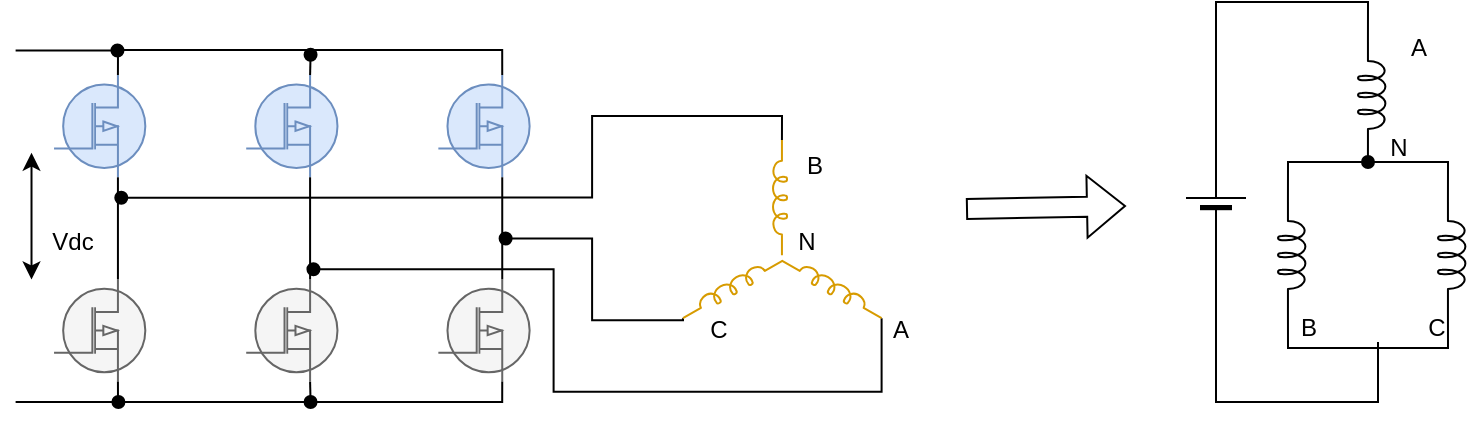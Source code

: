 <mxfile version="24.8.4">
  <diagram name="空间矢量电压等效" id="nmngKGhftoSC0VJmCKeP">
    <mxGraphModel dx="954" dy="558" grid="1" gridSize="10" guides="1" tooltips="1" connect="1" arrows="1" fold="1" page="1" pageScale="1" pageWidth="827" pageHeight="1169" math="0" shadow="0">
      <root>
        <mxCell id="0" />
        <mxCell id="1" parent="0" />
        <mxCell id="5_YuhG84WlwaUPd1VmNm-36" value="" style="group" vertex="1" connectable="0" parent="1">
          <mxGeometry x="80" y="48" width="461.744" height="190" as="geometry" />
        </mxCell>
        <mxCell id="5_YuhG84WlwaUPd1VmNm-1" value="" style="verticalLabelPosition=bottom;shadow=0;dashed=0;align=center;html=1;verticalAlign=top;shape=mxgraph.electrical.mosfets1.p-channel_mosfet_1;fillColor=#dae8fc;strokeColor=#6c8ebf;" vertex="1" parent="5_YuhG84WlwaUPd1VmNm-36">
          <mxGeometry x="24.02" y="26.559" width="45.637" height="51.075" as="geometry" />
        </mxCell>
        <mxCell id="5_YuhG84WlwaUPd1VmNm-2" value="" style="verticalLabelPosition=bottom;shadow=0;dashed=0;align=center;html=1;verticalAlign=top;shape=mxgraph.electrical.mosfets1.p-channel_mosfet_1;fillColor=#f5f5f5;strokeColor=#666666;fontColor=#333333;" vertex="1" parent="5_YuhG84WlwaUPd1VmNm-36">
          <mxGeometry x="24.02" y="128.71" width="45.637" height="51.075" as="geometry" />
        </mxCell>
        <mxCell id="5_YuhG84WlwaUPd1VmNm-3" style="edgeStyle=orthogonalEdgeStyle;rounded=0;orthogonalLoop=1;jettySize=auto;html=1;exitX=0.7;exitY=0;exitDx=0;exitDy=0;exitPerimeter=0;endArrow=oval;endFill=1;" edge="1" source="5_YuhG84WlwaUPd1VmNm-4" parent="5_YuhG84WlwaUPd1VmNm-36">
          <mxGeometry relative="1" as="geometry">
            <mxPoint x="152.284" y="16.344" as="targetPoint" />
          </mxGeometry>
        </mxCell>
        <mxCell id="5_YuhG84WlwaUPd1VmNm-4" value="" style="verticalLabelPosition=bottom;shadow=0;dashed=0;align=center;html=1;verticalAlign=top;shape=mxgraph.electrical.mosfets1.p-channel_mosfet_1;fillColor=#dae8fc;strokeColor=#6c8ebf;" vertex="1" parent="5_YuhG84WlwaUPd1VmNm-36">
          <mxGeometry x="120.098" y="26.559" width="45.637" height="51.075" as="geometry" />
        </mxCell>
        <mxCell id="5_YuhG84WlwaUPd1VmNm-5" style="edgeStyle=orthogonalEdgeStyle;rounded=0;orthogonalLoop=1;jettySize=auto;html=1;exitX=0.7;exitY=1;exitDx=0;exitDy=0;exitPerimeter=0;endArrow=oval;endFill=1;" edge="1" source="5_YuhG84WlwaUPd1VmNm-6" parent="5_YuhG84WlwaUPd1VmNm-36">
          <mxGeometry relative="1" as="geometry">
            <mxPoint x="152.284" y="190" as="targetPoint" />
          </mxGeometry>
        </mxCell>
        <mxCell id="5_YuhG84WlwaUPd1VmNm-6" value="" style="verticalLabelPosition=bottom;shadow=0;dashed=0;align=center;html=1;verticalAlign=top;shape=mxgraph.electrical.mosfets1.p-channel_mosfet_1;fillColor=#f5f5f5;strokeColor=#666666;fontColor=#333333;" vertex="1" parent="5_YuhG84WlwaUPd1VmNm-36">
          <mxGeometry x="120.098" y="128.71" width="45.637" height="51.075" as="geometry" />
        </mxCell>
        <mxCell id="5_YuhG84WlwaUPd1VmNm-7" value="" style="verticalLabelPosition=bottom;shadow=0;dashed=0;align=center;html=1;verticalAlign=top;shape=mxgraph.electrical.mosfets1.p-channel_mosfet_1;fillColor=#dae8fc;strokeColor=#6c8ebf;" vertex="1" parent="5_YuhG84WlwaUPd1VmNm-36">
          <mxGeometry x="216.176" y="26.559" width="45.637" height="51.075" as="geometry" />
        </mxCell>
        <mxCell id="5_YuhG84WlwaUPd1VmNm-8" value="" style="verticalLabelPosition=bottom;shadow=0;dashed=0;align=center;html=1;verticalAlign=top;shape=mxgraph.electrical.mosfets1.p-channel_mosfet_1;fillColor=#f5f5f5;strokeColor=#666666;fontColor=#333333;" vertex="1" parent="5_YuhG84WlwaUPd1VmNm-36">
          <mxGeometry x="216.176" y="128.71" width="45.637" height="51.075" as="geometry" />
        </mxCell>
        <mxCell id="5_YuhG84WlwaUPd1VmNm-9" style="edgeStyle=orthogonalEdgeStyle;rounded=0;orthogonalLoop=1;jettySize=auto;html=1;exitX=0.7;exitY=0;exitDx=0;exitDy=0;exitPerimeter=0;entryX=0.7;entryY=0;entryDx=0;entryDy=0;entryPerimeter=0;endArrow=none;endFill=0;" edge="1" source="5_YuhG84WlwaUPd1VmNm-1" target="5_YuhG84WlwaUPd1VmNm-7" parent="5_YuhG84WlwaUPd1VmNm-36">
          <mxGeometry relative="1" as="geometry">
            <Array as="points">
              <mxPoint x="56.116" y="14.074" />
              <mxPoint x="248.058" y="14.074" />
            </Array>
          </mxGeometry>
        </mxCell>
        <mxCell id="5_YuhG84WlwaUPd1VmNm-10" style="edgeStyle=orthogonalEdgeStyle;rounded=0;orthogonalLoop=1;jettySize=auto;html=1;exitX=0.7;exitY=1;exitDx=0;exitDy=0;exitPerimeter=0;entryX=0.7;entryY=0;entryDx=0;entryDy=0;entryPerimeter=0;endArrow=none;endFill=0;" edge="1" source="5_YuhG84WlwaUPd1VmNm-1" target="5_YuhG84WlwaUPd1VmNm-2" parent="5_YuhG84WlwaUPd1VmNm-36">
          <mxGeometry relative="1" as="geometry" />
        </mxCell>
        <mxCell id="5_YuhG84WlwaUPd1VmNm-11" style="edgeStyle=orthogonalEdgeStyle;rounded=0;orthogonalLoop=1;jettySize=auto;html=1;exitX=0.7;exitY=1;exitDx=0;exitDy=0;exitPerimeter=0;entryX=0.7;entryY=0;entryDx=0;entryDy=0;entryPerimeter=0;endArrow=none;endFill=0;" edge="1" source="5_YuhG84WlwaUPd1VmNm-4" target="5_YuhG84WlwaUPd1VmNm-6" parent="5_YuhG84WlwaUPd1VmNm-36">
          <mxGeometry relative="1" as="geometry" />
        </mxCell>
        <mxCell id="5_YuhG84WlwaUPd1VmNm-12" style="edgeStyle=orthogonalEdgeStyle;rounded=0;orthogonalLoop=1;jettySize=auto;html=1;exitX=0.7;exitY=1;exitDx=0;exitDy=0;exitPerimeter=0;entryX=0.7;entryY=0;entryDx=0;entryDy=0;entryPerimeter=0;endArrow=none;endFill=0;" edge="1" source="5_YuhG84WlwaUPd1VmNm-7" target="5_YuhG84WlwaUPd1VmNm-8" parent="5_YuhG84WlwaUPd1VmNm-36">
          <mxGeometry relative="1" as="geometry" />
        </mxCell>
        <mxCell id="5_YuhG84WlwaUPd1VmNm-13" style="edgeStyle=orthogonalEdgeStyle;rounded=0;orthogonalLoop=1;jettySize=auto;html=1;exitX=0.7;exitY=1;exitDx=0;exitDy=0;exitPerimeter=0;entryX=0.7;entryY=1;entryDx=0;entryDy=0;entryPerimeter=0;endArrow=none;endFill=0;" edge="1" source="5_YuhG84WlwaUPd1VmNm-2" target="5_YuhG84WlwaUPd1VmNm-8" parent="5_YuhG84WlwaUPd1VmNm-36">
          <mxGeometry relative="1" as="geometry">
            <Array as="points">
              <mxPoint x="56.116" y="190" />
              <mxPoint x="248.058" y="190" />
            </Array>
          </mxGeometry>
        </mxCell>
        <mxCell id="5_YuhG84WlwaUPd1VmNm-20" value="" style="endArrow=none;html=1;rounded=0;startArrow=oval;startFill=1;" edge="1" parent="5_YuhG84WlwaUPd1VmNm-36">
          <mxGeometry width="50" height="50" relative="1" as="geometry">
            <mxPoint x="55.725" y="14.233" as="sourcePoint" />
            <mxPoint x="4.804" y="14.233" as="targetPoint" />
          </mxGeometry>
        </mxCell>
        <mxCell id="5_YuhG84WlwaUPd1VmNm-21" value="" style="endArrow=none;html=1;rounded=0;startArrow=oval;startFill=1;" edge="1" parent="5_YuhG84WlwaUPd1VmNm-36">
          <mxGeometry width="50" height="50" relative="1" as="geometry">
            <mxPoint x="56.206" y="190" as="sourcePoint" />
            <mxPoint x="4.804" y="190" as="targetPoint" />
          </mxGeometry>
        </mxCell>
        <mxCell id="5_YuhG84WlwaUPd1VmNm-23" value="" style="group" vertex="1" connectable="0" parent="5_YuhG84WlwaUPd1VmNm-36">
          <mxGeometry x="336.273" y="57.204" width="125.471" height="111.72" as="geometry" />
        </mxCell>
        <mxCell id="5_YuhG84WlwaUPd1VmNm-24" value="" style="group" vertex="1" connectable="0" parent="5_YuhG84WlwaUPd1VmNm-23">
          <mxGeometry width="125.471" height="111.72" as="geometry" />
        </mxCell>
        <mxCell id="5_YuhG84WlwaUPd1VmNm-25" style="edgeStyle=orthogonalEdgeStyle;rounded=0;orthogonalLoop=1;jettySize=auto;html=1;exitX=0;exitY=0.645;exitDx=0;exitDy=0;exitPerimeter=0;endArrow=oval;endFill=1;" edge="1" parent="5_YuhG84WlwaUPd1VmNm-24" source="5_YuhG84WlwaUPd1VmNm-26">
          <mxGeometry relative="1" as="geometry">
            <mxPoint x="-86.47" y="51.075" as="targetPoint" />
            <Array as="points">
              <mxPoint x="-43.235" y="91.935" />
              <mxPoint x="-43.235" y="51.075" />
            </Array>
          </mxGeometry>
        </mxCell>
        <mxCell id="5_YuhG84WlwaUPd1VmNm-26" value="" style="pointerEvents=1;verticalLabelPosition=bottom;shadow=0;dashed=0;align=center;html=1;verticalAlign=top;shape=mxgraph.electrical.inductors.inductor_5;rotation=-30;fillColor=#ffe6cc;strokeColor=#d79b00;" vertex="1" parent="5_YuhG84WlwaUPd1VmNm-24">
          <mxGeometry x="-2.18" y="72.016" width="57.647" height="7.151" as="geometry" />
        </mxCell>
        <mxCell id="5_YuhG84WlwaUPd1VmNm-27" style="edgeStyle=orthogonalEdgeStyle;rounded=0;orthogonalLoop=1;jettySize=auto;html=1;exitX=1;exitY=0.645;exitDx=0;exitDy=0;exitPerimeter=0;endArrow=oval;endFill=1;" edge="1" parent="5_YuhG84WlwaUPd1VmNm-24" source="5_YuhG84WlwaUPd1VmNm-28">
          <mxGeometry relative="1" as="geometry">
            <mxPoint x="-278.626" y="30.645" as="targetPoint" />
            <Array as="points">
              <mxPoint x="51.882" y="-10.215" />
              <mxPoint x="-43.235" y="-10.215" />
              <mxPoint x="-43.235" y="31.156" />
            </Array>
          </mxGeometry>
        </mxCell>
        <mxCell id="5_YuhG84WlwaUPd1VmNm-28" value="" style="pointerEvents=1;verticalLabelPosition=bottom;shadow=0;dashed=0;align=center;html=1;verticalAlign=top;shape=mxgraph.electrical.inductors.inductor_5;rotation=-90;fillColor=#ffe6cc;strokeColor=#d79b00;" vertex="1" parent="5_YuhG84WlwaUPd1VmNm-24">
          <mxGeometry x="21.839" y="27.07" width="57.647" height="7.151" as="geometry" />
        </mxCell>
        <mxCell id="5_YuhG84WlwaUPd1VmNm-29" style="edgeStyle=orthogonalEdgeStyle;rounded=0;orthogonalLoop=1;jettySize=auto;html=1;exitX=1;exitY=0.645;exitDx=0;exitDy=0;exitPerimeter=0;endArrow=oval;endFill=1;" edge="1" parent="5_YuhG84WlwaUPd1VmNm-24" source="5_YuhG84WlwaUPd1VmNm-30">
          <mxGeometry relative="1" as="geometry">
            <mxPoint x="-182.548" y="66.398" as="targetPoint" />
            <Array as="points">
              <mxPoint x="101.362" y="127.688" />
              <mxPoint x="-62.451" y="127.688" />
              <mxPoint x="-62.451" y="66.909" />
            </Array>
          </mxGeometry>
        </mxCell>
        <mxCell id="5_YuhG84WlwaUPd1VmNm-30" value="" style="pointerEvents=1;verticalLabelPosition=bottom;shadow=0;dashed=0;align=center;html=1;verticalAlign=top;shape=mxgraph.electrical.inductors.inductor_5;rotation=30;fillColor=#ffe6cc;strokeColor=#d79b00;" vertex="1" parent="5_YuhG84WlwaUPd1VmNm-24">
          <mxGeometry x="48.261" y="72.016" width="57.647" height="7.151" as="geometry" />
        </mxCell>
        <mxCell id="5_YuhG84WlwaUPd1VmNm-31" value="B" style="text;html=1;align=center;verticalAlign=middle;resizable=0;points=[];autosize=1;strokeColor=none;fillColor=none;" vertex="1" parent="5_YuhG84WlwaUPd1VmNm-24">
          <mxGeometry x="52.844" width="30" height="30" as="geometry" />
        </mxCell>
        <mxCell id="5_YuhG84WlwaUPd1VmNm-32" value="A" style="text;html=1;align=center;verticalAlign=middle;resizable=0;points=[];autosize=1;strokeColor=none;fillColor=none;" vertex="1" parent="5_YuhG84WlwaUPd1VmNm-24">
          <mxGeometry x="95.471" y="81.72" width="30" height="30" as="geometry" />
        </mxCell>
        <mxCell id="5_YuhG84WlwaUPd1VmNm-33" value="C" style="text;html=1;align=center;verticalAlign=middle;resizable=0;points=[];autosize=1;strokeColor=none;fillColor=none;" vertex="1" parent="5_YuhG84WlwaUPd1VmNm-24">
          <mxGeometry x="4.805" y="81.72" width="30" height="30" as="geometry" />
        </mxCell>
        <mxCell id="5_YuhG84WlwaUPd1VmNm-39" value="N" style="text;html=1;align=center;verticalAlign=middle;resizable=0;points=[];autosize=1;strokeColor=none;fillColor=none;" vertex="1" parent="5_YuhG84WlwaUPd1VmNm-24">
          <mxGeometry x="48.258" y="37.796" width="30" height="30" as="geometry" />
        </mxCell>
        <mxCell id="5_YuhG84WlwaUPd1VmNm-37" value="" style="endArrow=classic;startArrow=classic;html=1;rounded=0;" edge="1" parent="5_YuhG84WlwaUPd1VmNm-36">
          <mxGeometry width="50" height="50" relative="1" as="geometry">
            <mxPoint x="12.754" y="128.707" as="sourcePoint" />
            <mxPoint x="12.754" y="65.374" as="targetPoint" />
          </mxGeometry>
        </mxCell>
        <mxCell id="5_YuhG84WlwaUPd1VmNm-38" value="Vdc" style="text;html=1;align=center;verticalAlign=middle;resizable=0;points=[];autosize=1;strokeColor=none;fillColor=none;" vertex="1" parent="5_YuhG84WlwaUPd1VmNm-36">
          <mxGeometry x="12.754" y="95.169" width="40" height="30" as="geometry" />
        </mxCell>
        <mxCell id="5_YuhG84WlwaUPd1VmNm-55" value="" style="group" vertex="1" connectable="0" parent="1">
          <mxGeometry x="670" y="46" width="140" height="192" as="geometry" />
        </mxCell>
        <mxCell id="5_YuhG84WlwaUPd1VmNm-46" style="edgeStyle=orthogonalEdgeStyle;rounded=0;orthogonalLoop=1;jettySize=auto;html=1;exitX=1;exitY=0.645;exitDx=0;exitDy=0;exitPerimeter=0;endArrow=oval;endFill=1;" edge="1" parent="5_YuhG84WlwaUPd1VmNm-55" source="5_YuhG84WlwaUPd1VmNm-41">
          <mxGeometry relative="1" as="geometry">
            <mxPoint x="91" y="72" as="targetPoint" />
          </mxGeometry>
        </mxCell>
        <mxCell id="5_YuhG84WlwaUPd1VmNm-41" value="" style="pointerEvents=1;verticalLabelPosition=bottom;shadow=0;dashed=0;align=center;html=1;verticalAlign=top;shape=mxgraph.electrical.inductors.inductor_5;direction=south;" vertex="1" parent="5_YuhG84WlwaUPd1VmNm-55">
          <mxGeometry x="86" y="12" width="14" height="53" as="geometry" />
        </mxCell>
        <mxCell id="5_YuhG84WlwaUPd1VmNm-43" value="" style="pointerEvents=1;verticalLabelPosition=bottom;shadow=0;dashed=0;align=center;html=1;verticalAlign=top;shape=mxgraph.electrical.inductors.inductor_5;direction=south;" vertex="1" parent="5_YuhG84WlwaUPd1VmNm-55">
          <mxGeometry x="46" y="92" width="14" height="53" as="geometry" />
        </mxCell>
        <mxCell id="5_YuhG84WlwaUPd1VmNm-44" value="" style="pointerEvents=1;verticalLabelPosition=bottom;shadow=0;dashed=0;align=center;html=1;verticalAlign=top;shape=mxgraph.electrical.inductors.inductor_5;direction=south;" vertex="1" parent="5_YuhG84WlwaUPd1VmNm-55">
          <mxGeometry x="126" y="92" width="14" height="53" as="geometry" />
        </mxCell>
        <mxCell id="5_YuhG84WlwaUPd1VmNm-45" style="edgeStyle=orthogonalEdgeStyle;rounded=0;orthogonalLoop=1;jettySize=auto;html=1;exitX=0;exitY=0.645;exitDx=0;exitDy=0;exitPerimeter=0;entryX=0;entryY=0.645;entryDx=0;entryDy=0;entryPerimeter=0;endArrow=none;endFill=0;" edge="1" parent="5_YuhG84WlwaUPd1VmNm-55" source="5_YuhG84WlwaUPd1VmNm-43" target="5_YuhG84WlwaUPd1VmNm-44">
          <mxGeometry relative="1" as="geometry" />
        </mxCell>
        <mxCell id="5_YuhG84WlwaUPd1VmNm-47" style="edgeStyle=orthogonalEdgeStyle;rounded=0;orthogonalLoop=1;jettySize=auto;html=1;exitX=1;exitY=0.645;exitDx=0;exitDy=0;exitPerimeter=0;entryX=1;entryY=0.645;entryDx=0;entryDy=0;entryPerimeter=0;endArrow=none;endFill=0;" edge="1" parent="5_YuhG84WlwaUPd1VmNm-55" source="5_YuhG84WlwaUPd1VmNm-43" target="5_YuhG84WlwaUPd1VmNm-44">
          <mxGeometry relative="1" as="geometry" />
        </mxCell>
        <mxCell id="5_YuhG84WlwaUPd1VmNm-50" style="edgeStyle=orthogonalEdgeStyle;rounded=0;orthogonalLoop=1;jettySize=auto;html=1;exitX=0;exitY=0.5;exitDx=0;exitDy=0;exitPerimeter=0;endArrow=none;endFill=0;" edge="1" parent="5_YuhG84WlwaUPd1VmNm-55" source="5_YuhG84WlwaUPd1VmNm-48">
          <mxGeometry relative="1" as="geometry">
            <mxPoint x="96" y="162" as="targetPoint" />
            <Array as="points">
              <mxPoint x="15" y="192" />
              <mxPoint x="96" y="192" />
            </Array>
          </mxGeometry>
        </mxCell>
        <mxCell id="5_YuhG84WlwaUPd1VmNm-48" value="" style="verticalLabelPosition=bottom;shadow=0;dashed=0;align=center;fillColor=strokeColor;html=1;verticalAlign=top;strokeWidth=1;shape=mxgraph.electrical.miscellaneous.monocell_battery;direction=north;" vertex="1" parent="5_YuhG84WlwaUPd1VmNm-55">
          <mxGeometry y="72" width="30" height="40" as="geometry" />
        </mxCell>
        <mxCell id="5_YuhG84WlwaUPd1VmNm-49" style="edgeStyle=orthogonalEdgeStyle;rounded=0;orthogonalLoop=1;jettySize=auto;html=1;exitX=1;exitY=0.5;exitDx=0;exitDy=0;exitPerimeter=0;entryX=0;entryY=0.645;entryDx=0;entryDy=0;entryPerimeter=0;endArrow=none;endFill=0;" edge="1" parent="5_YuhG84WlwaUPd1VmNm-55" source="5_YuhG84WlwaUPd1VmNm-48" target="5_YuhG84WlwaUPd1VmNm-41">
          <mxGeometry relative="1" as="geometry" />
        </mxCell>
        <mxCell id="5_YuhG84WlwaUPd1VmNm-51" value="A" style="text;html=1;align=center;verticalAlign=middle;resizable=0;points=[];autosize=1;strokeColor=none;fillColor=none;" vertex="1" parent="5_YuhG84WlwaUPd1VmNm-55">
          <mxGeometry x="101" width="30" height="30" as="geometry" />
        </mxCell>
        <mxCell id="5_YuhG84WlwaUPd1VmNm-52" value="N" style="text;html=1;align=center;verticalAlign=middle;resizable=0;points=[];autosize=1;strokeColor=none;fillColor=none;" vertex="1" parent="5_YuhG84WlwaUPd1VmNm-55">
          <mxGeometry x="91" y="50" width="30" height="30" as="geometry" />
        </mxCell>
        <mxCell id="5_YuhG84WlwaUPd1VmNm-53" value="B" style="text;html=1;align=center;verticalAlign=middle;resizable=0;points=[];autosize=1;strokeColor=none;fillColor=none;" vertex="1" parent="5_YuhG84WlwaUPd1VmNm-55">
          <mxGeometry x="46" y="140" width="30" height="30" as="geometry" />
        </mxCell>
        <mxCell id="5_YuhG84WlwaUPd1VmNm-54" value="C" style="text;html=1;align=center;verticalAlign=middle;resizable=0;points=[];autosize=1;strokeColor=none;fillColor=none;" vertex="1" parent="5_YuhG84WlwaUPd1VmNm-55">
          <mxGeometry x="110" y="140" width="30" height="30" as="geometry" />
        </mxCell>
        <mxCell id="5_YuhG84WlwaUPd1VmNm-56" value="" style="shape=flexArrow;endArrow=classic;html=1;rounded=0;" edge="1" parent="1">
          <mxGeometry width="50" height="50" relative="1" as="geometry">
            <mxPoint x="560" y="141.5" as="sourcePoint" />
            <mxPoint x="640" y="140" as="targetPoint" />
          </mxGeometry>
        </mxCell>
      </root>
    </mxGraphModel>
  </diagram>
</mxfile>
